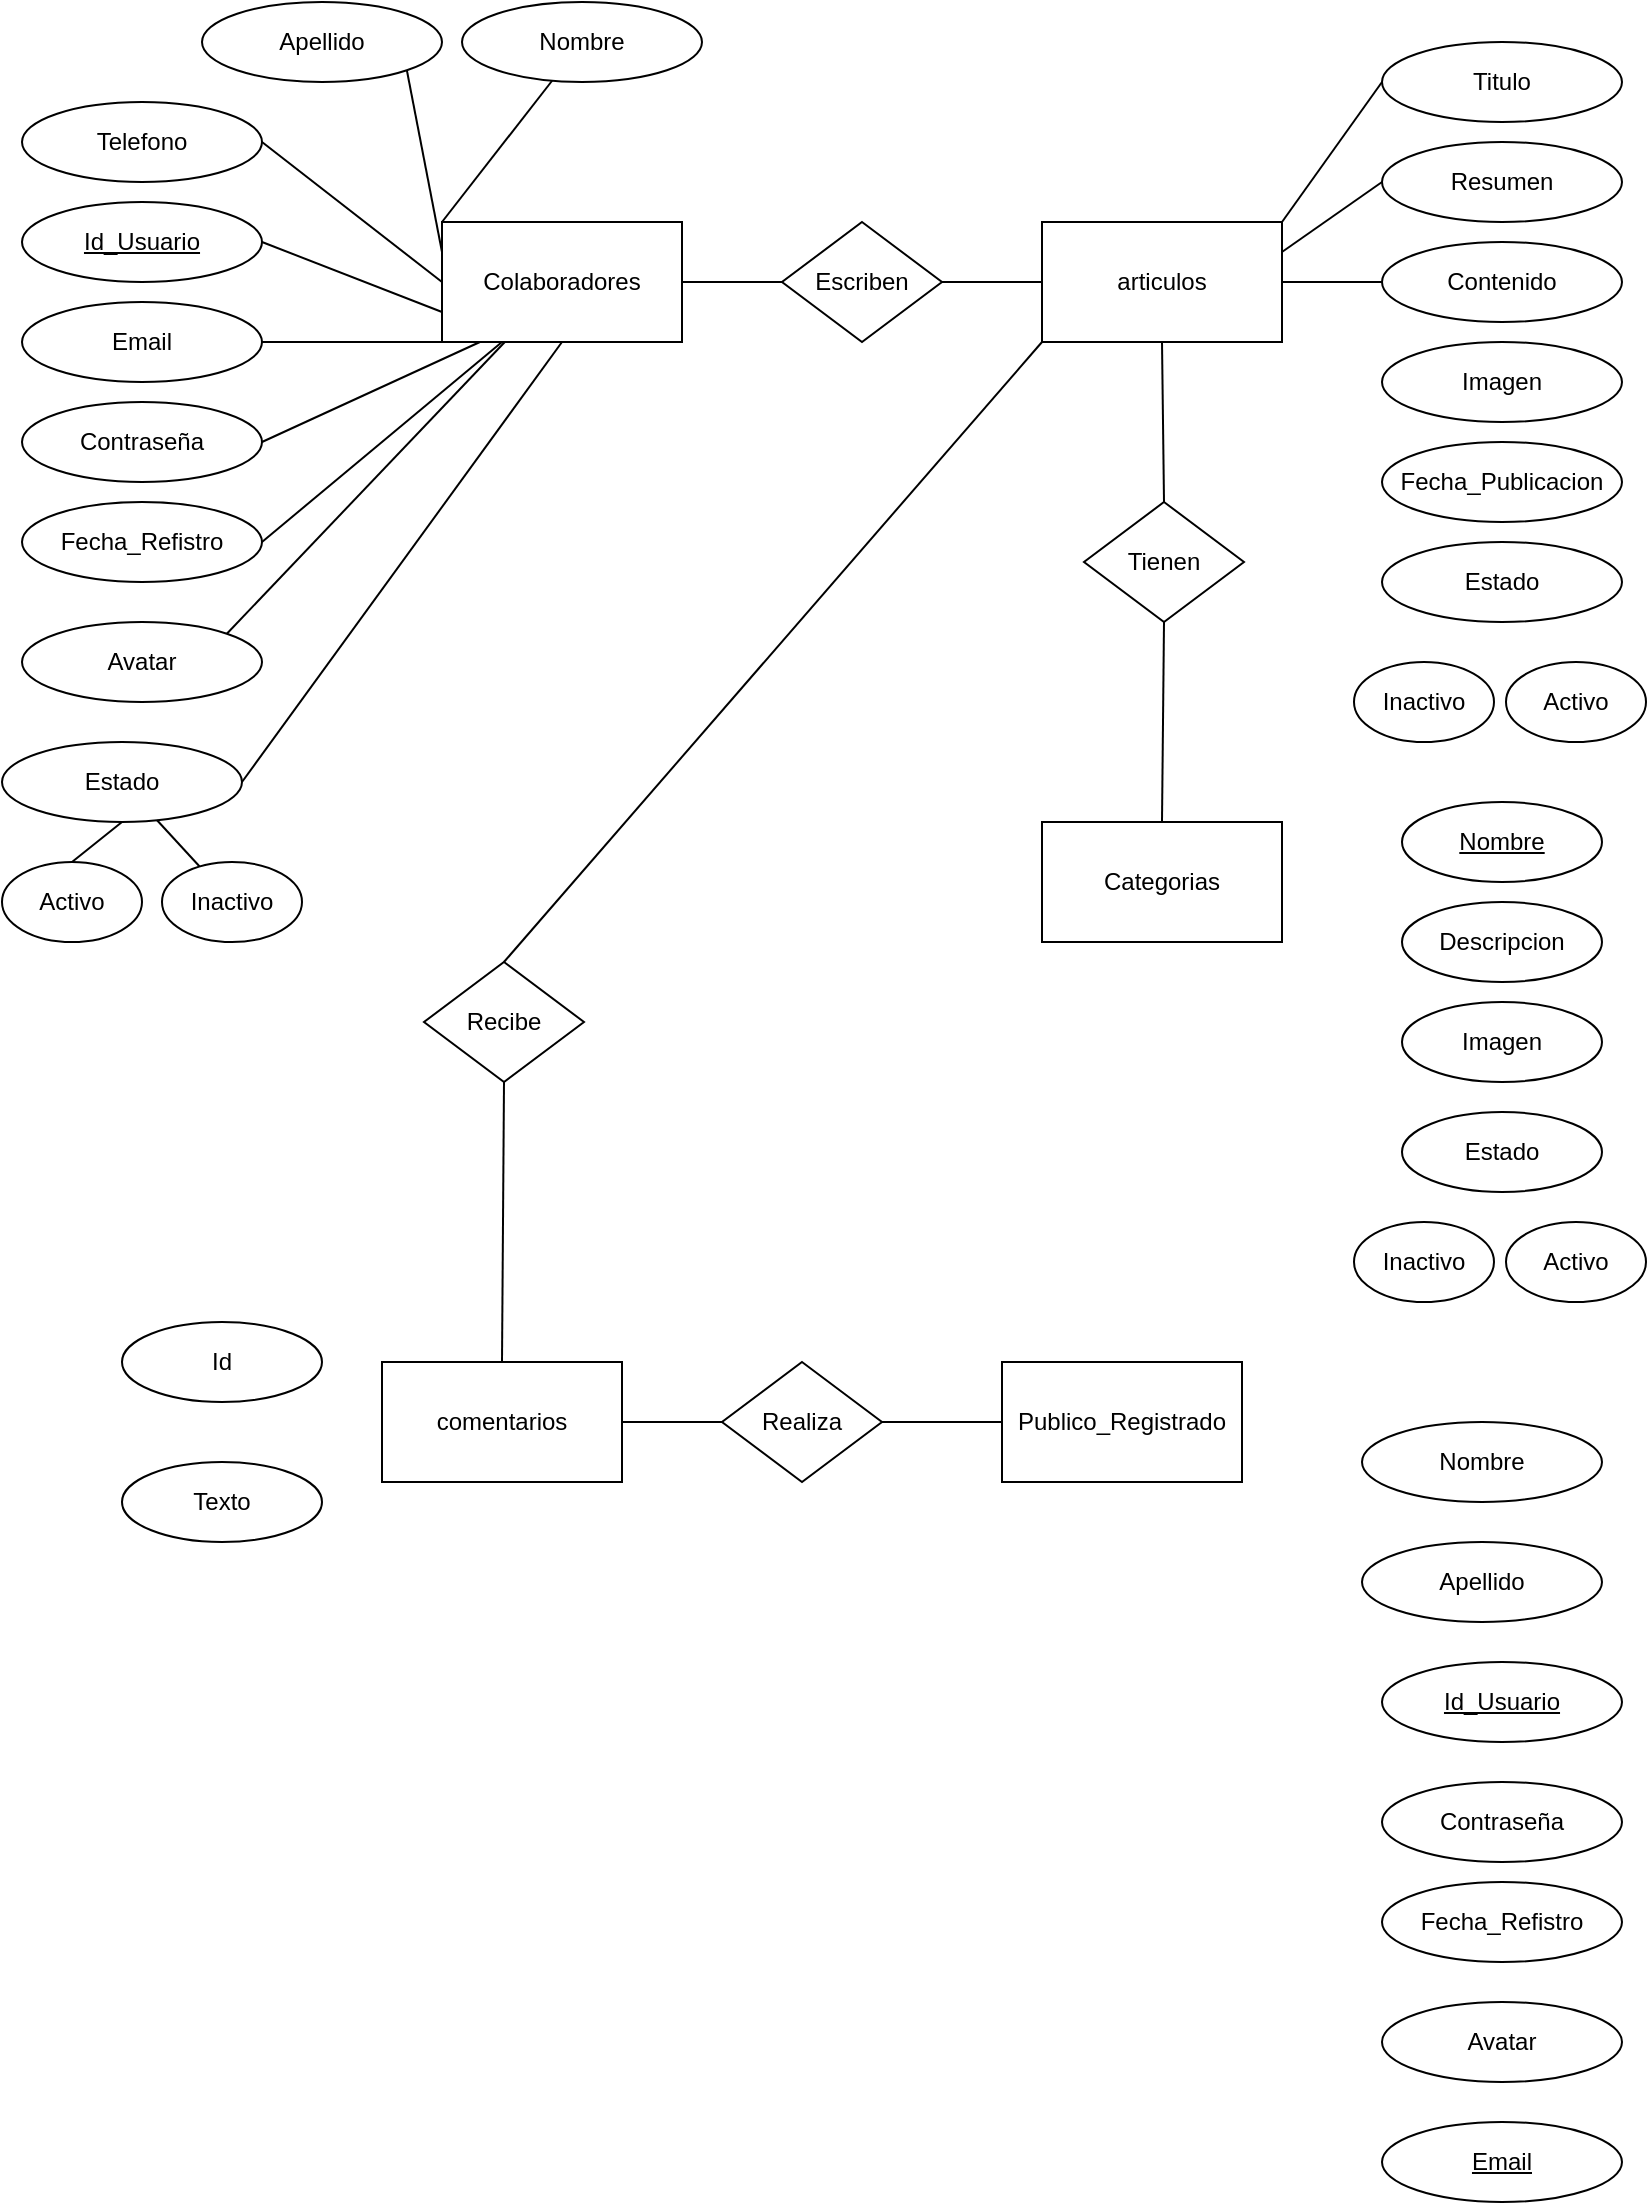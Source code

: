 <mxfile>
    <diagram id="1EV64XR-tnMIAK394U29" name="Página-1">
        <mxGraphModel dx="552" dy="396" grid="1" gridSize="10" guides="1" tooltips="1" connect="1" arrows="1" fold="1" page="1" pageScale="1" pageWidth="827" pageHeight="1169" math="0" shadow="0">
            <root>
                <mxCell id="0"/>
                <mxCell id="1" parent="0"/>
                <mxCell id="2" value="Colaboradores" style="rounded=0;whiteSpace=wrap;html=1;" vertex="1" parent="1">
                    <mxGeometry x="220" y="120" width="120" height="60" as="geometry"/>
                </mxCell>
                <mxCell id="3" value="articulos" style="rounded=0;whiteSpace=wrap;html=1;" vertex="1" parent="1">
                    <mxGeometry x="520" y="120" width="120" height="60" as="geometry"/>
                </mxCell>
                <mxCell id="4" value="comentarios" style="rounded=0;whiteSpace=wrap;html=1;" vertex="1" parent="1">
                    <mxGeometry x="190" y="690" width="120" height="60" as="geometry"/>
                </mxCell>
                <mxCell id="6" value="Publico_Registrado" style="rounded=0;whiteSpace=wrap;html=1;" vertex="1" parent="1">
                    <mxGeometry x="500" y="690" width="120" height="60" as="geometry"/>
                </mxCell>
                <mxCell id="8" value="Categorias" style="rounded=0;whiteSpace=wrap;html=1;" vertex="1" parent="1">
                    <mxGeometry x="520" y="420" width="120" height="60" as="geometry"/>
                </mxCell>
                <mxCell id="9" value="Nombre" style="ellipse;whiteSpace=wrap;html=1;" vertex="1" parent="1">
                    <mxGeometry x="230" y="10" width="120" height="40" as="geometry"/>
                </mxCell>
                <mxCell id="34" style="edgeStyle=none;html=1;exitX=1;exitY=1;exitDx=0;exitDy=0;entryX=0;entryY=0.25;entryDx=0;entryDy=0;endArrow=none;endFill=0;" edge="1" parent="1" source="10" target="2">
                    <mxGeometry relative="1" as="geometry"/>
                </mxCell>
                <mxCell id="10" value="Apellido" style="ellipse;whiteSpace=wrap;html=1;" vertex="1" parent="1">
                    <mxGeometry x="100" y="10" width="120" height="40" as="geometry"/>
                </mxCell>
                <mxCell id="11" value="Telefono" style="ellipse;whiteSpace=wrap;html=1;" vertex="1" parent="1">
                    <mxGeometry x="10" y="60" width="120" height="40" as="geometry"/>
                </mxCell>
                <mxCell id="12" value="&lt;u&gt;Id_Usuario&lt;/u&gt;" style="ellipse;whiteSpace=wrap;html=1;" vertex="1" parent="1">
                    <mxGeometry x="10" y="110" width="120" height="40" as="geometry"/>
                </mxCell>
                <mxCell id="13" value="Email" style="ellipse;whiteSpace=wrap;html=1;" vertex="1" parent="1">
                    <mxGeometry x="10" y="160" width="120" height="40" as="geometry"/>
                </mxCell>
                <mxCell id="15" value="Contraseña" style="ellipse;whiteSpace=wrap;html=1;" vertex="1" parent="1">
                    <mxGeometry x="10" y="210" width="120" height="40" as="geometry"/>
                </mxCell>
                <mxCell id="16" value="Fecha_Refistro" style="ellipse;whiteSpace=wrap;html=1;" vertex="1" parent="1">
                    <mxGeometry x="10" y="260" width="120" height="40" as="geometry"/>
                </mxCell>
                <mxCell id="17" value="Activo" style="ellipse;whiteSpace=wrap;html=1;" vertex="1" parent="1">
                    <mxGeometry y="440" width="70" height="40" as="geometry"/>
                </mxCell>
                <mxCell id="18" value="Inactivo" style="ellipse;whiteSpace=wrap;html=1;" vertex="1" parent="1">
                    <mxGeometry x="80" y="440" width="70" height="40" as="geometry"/>
                </mxCell>
                <mxCell id="19" value="Avatar" style="ellipse;whiteSpace=wrap;html=1;" vertex="1" parent="1">
                    <mxGeometry x="10" y="320" width="120" height="40" as="geometry"/>
                </mxCell>
                <mxCell id="20" value="Estado" style="ellipse;whiteSpace=wrap;html=1;" vertex="1" parent="1">
                    <mxGeometry y="380" width="120" height="40" as="geometry"/>
                </mxCell>
                <mxCell id="21" value="Titulo" style="ellipse;whiteSpace=wrap;html=1;" vertex="1" parent="1">
                    <mxGeometry x="690" y="30" width="120" height="40" as="geometry"/>
                </mxCell>
                <mxCell id="22" value="Resumen" style="ellipse;whiteSpace=wrap;html=1;" vertex="1" parent="1">
                    <mxGeometry x="690" y="80" width="120" height="40" as="geometry"/>
                </mxCell>
                <mxCell id="23" value="Contenido" style="ellipse;whiteSpace=wrap;html=1;" vertex="1" parent="1">
                    <mxGeometry x="690" y="130" width="120" height="40" as="geometry"/>
                </mxCell>
                <mxCell id="24" value="Imagen" style="ellipse;whiteSpace=wrap;html=1;" vertex="1" parent="1">
                    <mxGeometry x="690" y="180" width="120" height="40" as="geometry"/>
                </mxCell>
                <mxCell id="25" value="Fecha_Publicacion" style="ellipse;whiteSpace=wrap;html=1;" vertex="1" parent="1">
                    <mxGeometry x="690" y="230" width="120" height="40" as="geometry"/>
                </mxCell>
                <mxCell id="26" value="Estado" style="ellipse;whiteSpace=wrap;html=1;" vertex="1" parent="1">
                    <mxGeometry x="690" y="280" width="120" height="40" as="geometry"/>
                </mxCell>
                <mxCell id="29" value="Activo" style="ellipse;whiteSpace=wrap;html=1;" vertex="1" parent="1">
                    <mxGeometry x="752" y="340" width="70" height="40" as="geometry"/>
                </mxCell>
                <mxCell id="30" value="Inactivo" style="ellipse;whiteSpace=wrap;html=1;" vertex="1" parent="1">
                    <mxGeometry x="676" y="340" width="70" height="40" as="geometry"/>
                </mxCell>
                <mxCell id="33" value="" style="endArrow=none;html=1;exitX=0;exitY=0;exitDx=0;exitDy=0;" edge="1" parent="1" source="2" target="9">
                    <mxGeometry width="50" height="50" relative="1" as="geometry">
                        <mxPoint x="420" y="230" as="sourcePoint"/>
                        <mxPoint x="130" y="50" as="targetPoint"/>
                    </mxGeometry>
                </mxCell>
                <mxCell id="35" value="" style="endArrow=none;html=1;entryX=0;entryY=0.5;entryDx=0;entryDy=0;exitX=1;exitY=0.5;exitDx=0;exitDy=0;" edge="1" parent="1" source="11" target="2">
                    <mxGeometry width="50" height="50" relative="1" as="geometry">
                        <mxPoint x="130" y="160" as="sourcePoint"/>
                        <mxPoint x="180" y="110" as="targetPoint"/>
                    </mxGeometry>
                </mxCell>
                <mxCell id="36" value="" style="endArrow=none;html=1;entryX=0;entryY=0.75;entryDx=0;entryDy=0;exitX=1;exitY=0.5;exitDx=0;exitDy=0;" edge="1" parent="1" source="12" target="2">
                    <mxGeometry width="50" height="50" relative="1" as="geometry">
                        <mxPoint x="330" y="290" as="sourcePoint"/>
                        <mxPoint x="380" y="240" as="targetPoint"/>
                        <Array as="points"/>
                    </mxGeometry>
                </mxCell>
                <mxCell id="37" value="" style="endArrow=none;html=1;entryX=0;entryY=1;entryDx=0;entryDy=0;exitX=1;exitY=0.5;exitDx=0;exitDy=0;" edge="1" parent="1" source="13" target="2">
                    <mxGeometry width="50" height="50" relative="1" as="geometry">
                        <mxPoint x="130" y="270" as="sourcePoint"/>
                        <mxPoint x="180" y="220" as="targetPoint"/>
                    </mxGeometry>
                </mxCell>
                <mxCell id="38" value="" style="endArrow=none;html=1;entryX=0.158;entryY=1;entryDx=0;entryDy=0;entryPerimeter=0;exitX=1;exitY=0.5;exitDx=0;exitDy=0;" edge="1" parent="1" source="15" target="2">
                    <mxGeometry width="50" height="50" relative="1" as="geometry">
                        <mxPoint x="130" y="320" as="sourcePoint"/>
                        <mxPoint x="250" y="180" as="targetPoint"/>
                    </mxGeometry>
                </mxCell>
                <mxCell id="39" value="" style="endArrow=none;html=1;entryX=0.25;entryY=1;entryDx=0;entryDy=0;exitX=1;exitY=0.5;exitDx=0;exitDy=0;" edge="1" parent="1" source="16" target="2">
                    <mxGeometry width="50" height="50" relative="1" as="geometry">
                        <mxPoint x="130" y="375" as="sourcePoint"/>
                        <mxPoint x="280" y="190" as="targetPoint"/>
                    </mxGeometry>
                </mxCell>
                <mxCell id="40" value="" style="endArrow=none;html=1;exitX=1;exitY=0;exitDx=0;exitDy=0;" edge="1" parent="1" source="19" target="2">
                    <mxGeometry width="50" height="50" relative="1" as="geometry">
                        <mxPoint x="330" y="290" as="sourcePoint"/>
                        <mxPoint x="265" y="185" as="targetPoint"/>
                    </mxGeometry>
                </mxCell>
                <mxCell id="41" value="" style="endArrow=none;html=1;exitX=1;exitY=0.5;exitDx=0;exitDy=0;entryX=0.5;entryY=1;entryDx=0;entryDy=0;" edge="1" parent="1" source="20" target="2">
                    <mxGeometry width="50" height="50" relative="1" as="geometry">
                        <mxPoint x="330" y="290" as="sourcePoint"/>
                        <mxPoint x="380" y="240" as="targetPoint"/>
                    </mxGeometry>
                </mxCell>
                <mxCell id="42" value="" style="endArrow=none;html=1;" edge="1" parent="1" source="18" target="20">
                    <mxGeometry width="50" height="50" relative="1" as="geometry">
                        <mxPoint x="330" y="490" as="sourcePoint"/>
                        <mxPoint x="240" y="460" as="targetPoint"/>
                    </mxGeometry>
                </mxCell>
                <mxCell id="43" value="" style="endArrow=none;html=1;entryX=0.5;entryY=1;entryDx=0;entryDy=0;exitX=0.5;exitY=0;exitDx=0;exitDy=0;" edge="1" parent="1" source="17" target="20">
                    <mxGeometry width="50" height="50" relative="1" as="geometry">
                        <mxPoint x="330" y="490" as="sourcePoint"/>
                        <mxPoint x="380" y="440" as="targetPoint"/>
                    </mxGeometry>
                </mxCell>
                <mxCell id="44" value="&lt;u&gt;Nombre&lt;/u&gt;" style="ellipse;whiteSpace=wrap;html=1;" vertex="1" parent="1">
                    <mxGeometry x="700" y="410" width="100" height="40" as="geometry"/>
                </mxCell>
                <mxCell id="45" value="Descripcion&lt;span style=&quot;color: rgba(0, 0, 0, 0); font-family: monospace; font-size: 0px; text-align: start;&quot;&gt;%3CmxGraphModel%3E%3Croot%3E%3CmxCell%20id%3D%220%22%2F%3E%3CmxCell%20id%3D%221%22%20parent%3D%220%22%2F%3E%3CmxCell%20id%3D%222%22%20value%3D%22Nombre%22%20style%3D%22ellipse%3BwhiteSpace%3Dwrap%3Bhtml%3D1%3B%22%20vertex%3D%221%22%20parent%3D%221%22%3E%3CmxGeometry%20x%3D%22700%22%20y%3D%22410%22%20width%3D%22100%22%20height%3D%2240%22%20as%3D%22geometry%22%2F%3E%3C%2FmxCell%3E%3C%2Froot%3E%3C%2FmxGraphModel%3E&lt;/span&gt;" style="ellipse;whiteSpace=wrap;html=1;" vertex="1" parent="1">
                    <mxGeometry x="700" y="460" width="100" height="40" as="geometry"/>
                </mxCell>
                <mxCell id="46" value="Imagen" style="ellipse;whiteSpace=wrap;html=1;" vertex="1" parent="1">
                    <mxGeometry x="700" y="510" width="100" height="40" as="geometry"/>
                </mxCell>
                <mxCell id="47" value="Estado" style="ellipse;whiteSpace=wrap;html=1;" vertex="1" parent="1">
                    <mxGeometry x="700" y="565" width="100" height="40" as="geometry"/>
                </mxCell>
                <mxCell id="48" value="Id" style="ellipse;whiteSpace=wrap;html=1;" vertex="1" parent="1">
                    <mxGeometry x="60" y="670" width="100" height="40" as="geometry"/>
                </mxCell>
                <mxCell id="50" value="Texto" style="ellipse;whiteSpace=wrap;html=1;" vertex="1" parent="1">
                    <mxGeometry x="60" y="740" width="100" height="40" as="geometry"/>
                </mxCell>
                <mxCell id="52" value="Inactivo" style="ellipse;whiteSpace=wrap;html=1;" vertex="1" parent="1">
                    <mxGeometry x="676" y="620" width="70" height="40" as="geometry"/>
                </mxCell>
                <mxCell id="53" value="Activo" style="ellipse;whiteSpace=wrap;html=1;" vertex="1" parent="1">
                    <mxGeometry x="752" y="620" width="70" height="40" as="geometry"/>
                </mxCell>
                <mxCell id="54" value="Nombre" style="ellipse;whiteSpace=wrap;html=1;" vertex="1" parent="1">
                    <mxGeometry x="680" y="720" width="120" height="40" as="geometry"/>
                </mxCell>
                <mxCell id="55" value="Apellido" style="ellipse;whiteSpace=wrap;html=1;" vertex="1" parent="1">
                    <mxGeometry x="680" y="780" width="120" height="40" as="geometry"/>
                </mxCell>
                <mxCell id="56" value="&lt;u&gt;Id_Usuario&lt;/u&gt;" style="ellipse;whiteSpace=wrap;html=1;" vertex="1" parent="1">
                    <mxGeometry x="690" y="840" width="120" height="40" as="geometry"/>
                </mxCell>
                <mxCell id="57" value="Contraseña" style="ellipse;whiteSpace=wrap;html=1;" vertex="1" parent="1">
                    <mxGeometry x="690" y="900" width="120" height="40" as="geometry"/>
                </mxCell>
                <mxCell id="58" value="Fecha_Refistro" style="ellipse;whiteSpace=wrap;html=1;" vertex="1" parent="1">
                    <mxGeometry x="690" y="950" width="120" height="40" as="geometry"/>
                </mxCell>
                <mxCell id="59" value="Avatar" style="ellipse;whiteSpace=wrap;html=1;" vertex="1" parent="1">
                    <mxGeometry x="690" y="1010" width="120" height="40" as="geometry"/>
                </mxCell>
                <mxCell id="60" value="&lt;u&gt;Email&lt;/u&gt;" style="ellipse;whiteSpace=wrap;html=1;" vertex="1" parent="1">
                    <mxGeometry x="690" y="1070" width="120" height="40" as="geometry"/>
                </mxCell>
                <mxCell id="62" value="Escriben" style="rhombus;whiteSpace=wrap;html=1;" vertex="1" parent="1">
                    <mxGeometry x="390" y="120" width="80" height="60" as="geometry"/>
                </mxCell>
                <mxCell id="63" value="Tienen" style="rhombus;whiteSpace=wrap;html=1;" vertex="1" parent="1">
                    <mxGeometry x="541" y="260" width="80" height="60" as="geometry"/>
                </mxCell>
                <mxCell id="64" value="Realiza" style="rhombus;whiteSpace=wrap;html=1;" vertex="1" parent="1">
                    <mxGeometry x="360" y="690" width="80" height="60" as="geometry"/>
                </mxCell>
                <mxCell id="65" value="Recibe" style="rhombus;whiteSpace=wrap;html=1;" vertex="1" parent="1">
                    <mxGeometry x="211" y="490" width="80" height="60" as="geometry"/>
                </mxCell>
                <mxCell id="69" value="" style="endArrow=none;html=1;exitX=1;exitY=0.5;exitDx=0;exitDy=0;" edge="1" parent="1" source="2">
                    <mxGeometry width="50" height="50" relative="1" as="geometry">
                        <mxPoint x="390" y="370" as="sourcePoint"/>
                        <mxPoint x="390" y="150" as="targetPoint"/>
                    </mxGeometry>
                </mxCell>
                <mxCell id="70" value="" style="endArrow=none;html=1;exitX=1;exitY=0.5;exitDx=0;exitDy=0;" edge="1" parent="1">
                    <mxGeometry width="50" height="50" relative="1" as="geometry">
                        <mxPoint x="470.0" y="150" as="sourcePoint"/>
                        <mxPoint x="520" y="150" as="targetPoint"/>
                    </mxGeometry>
                </mxCell>
                <mxCell id="71" value="" style="endArrow=none;html=1;entryX=0.5;entryY=1;entryDx=0;entryDy=0;exitX=0.5;exitY=0;exitDx=0;exitDy=0;" edge="1" parent="1" source="63" target="3">
                    <mxGeometry width="50" height="50" relative="1" as="geometry">
                        <mxPoint x="430" y="270" as="sourcePoint"/>
                        <mxPoint x="480" y="220" as="targetPoint"/>
                    </mxGeometry>
                </mxCell>
                <mxCell id="72" value="" style="endArrow=none;html=1;entryX=0.5;entryY=1;entryDx=0;entryDy=0;exitX=0.5;exitY=0;exitDx=0;exitDy=0;" edge="1" parent="1" source="8" target="63">
                    <mxGeometry width="50" height="50" relative="1" as="geometry">
                        <mxPoint x="430" y="390" as="sourcePoint"/>
                        <mxPoint x="480" y="340" as="targetPoint"/>
                    </mxGeometry>
                </mxCell>
                <mxCell id="73" value="" style="endArrow=none;html=1;entryX=0;entryY=0.5;entryDx=0;entryDy=0;exitX=1;exitY=0.5;exitDx=0;exitDy=0;" edge="1" parent="1" source="64" target="6">
                    <mxGeometry width="50" height="50" relative="1" as="geometry">
                        <mxPoint x="430" y="630" as="sourcePoint"/>
                        <mxPoint x="480" y="580" as="targetPoint"/>
                    </mxGeometry>
                </mxCell>
                <mxCell id="74" value="" style="endArrow=none;html=1;entryX=0;entryY=0.5;entryDx=0;entryDy=0;exitX=1;exitY=0.5;exitDx=0;exitDy=0;" edge="1" parent="1" source="4" target="64">
                    <mxGeometry width="50" height="50" relative="1" as="geometry">
                        <mxPoint x="450.0" y="730.0" as="sourcePoint"/>
                        <mxPoint x="510.0" y="730.0" as="targetPoint"/>
                    </mxGeometry>
                </mxCell>
                <mxCell id="75" value="" style="endArrow=none;html=1;entryX=0;entryY=1;entryDx=0;entryDy=0;exitX=0.5;exitY=0;exitDx=0;exitDy=0;" edge="1" parent="1" source="65" target="3">
                    <mxGeometry width="50" height="50" relative="1" as="geometry">
                        <mxPoint x="430" y="390" as="sourcePoint"/>
                        <mxPoint x="480" y="340" as="targetPoint"/>
                    </mxGeometry>
                </mxCell>
                <mxCell id="76" value="" style="endArrow=none;html=1;entryX=0.5;entryY=1;entryDx=0;entryDy=0;exitX=0.5;exitY=0;exitDx=0;exitDy=0;" edge="1" parent="1" source="4" target="65">
                    <mxGeometry width="50" height="50" relative="1" as="geometry">
                        <mxPoint x="430" y="630" as="sourcePoint"/>
                        <mxPoint x="480" y="580" as="targetPoint"/>
                    </mxGeometry>
                </mxCell>
                <mxCell id="77" value="" style="endArrow=none;html=1;entryX=0;entryY=0.5;entryDx=0;entryDy=0;exitX=1;exitY=0;exitDx=0;exitDy=0;" edge="1" parent="1" source="3" target="21">
                    <mxGeometry width="50" height="50" relative="1" as="geometry">
                        <mxPoint x="570" y="140" as="sourcePoint"/>
                        <mxPoint x="620" y="90" as="targetPoint"/>
                    </mxGeometry>
                </mxCell>
                <mxCell id="78" value="" style="endArrow=none;html=1;entryX=0;entryY=0.5;entryDx=0;entryDy=0;exitX=1;exitY=0.25;exitDx=0;exitDy=0;" edge="1" parent="1" source="3" target="22">
                    <mxGeometry width="50" height="50" relative="1" as="geometry">
                        <mxPoint x="620" y="170" as="sourcePoint"/>
                        <mxPoint x="670" y="120" as="targetPoint"/>
                    </mxGeometry>
                </mxCell>
                <mxCell id="79" value="" style="endArrow=none;html=1;entryX=0;entryY=0.5;entryDx=0;entryDy=0;exitX=1;exitY=0.5;exitDx=0;exitDy=0;" edge="1" parent="1" source="3" target="23">
                    <mxGeometry width="50" height="50" relative="1" as="geometry">
                        <mxPoint x="620" y="170" as="sourcePoint"/>
                        <mxPoint x="670" y="120" as="targetPoint"/>
                    </mxGeometry>
                </mxCell>
            </root>
        </mxGraphModel>
    </diagram>
</mxfile>